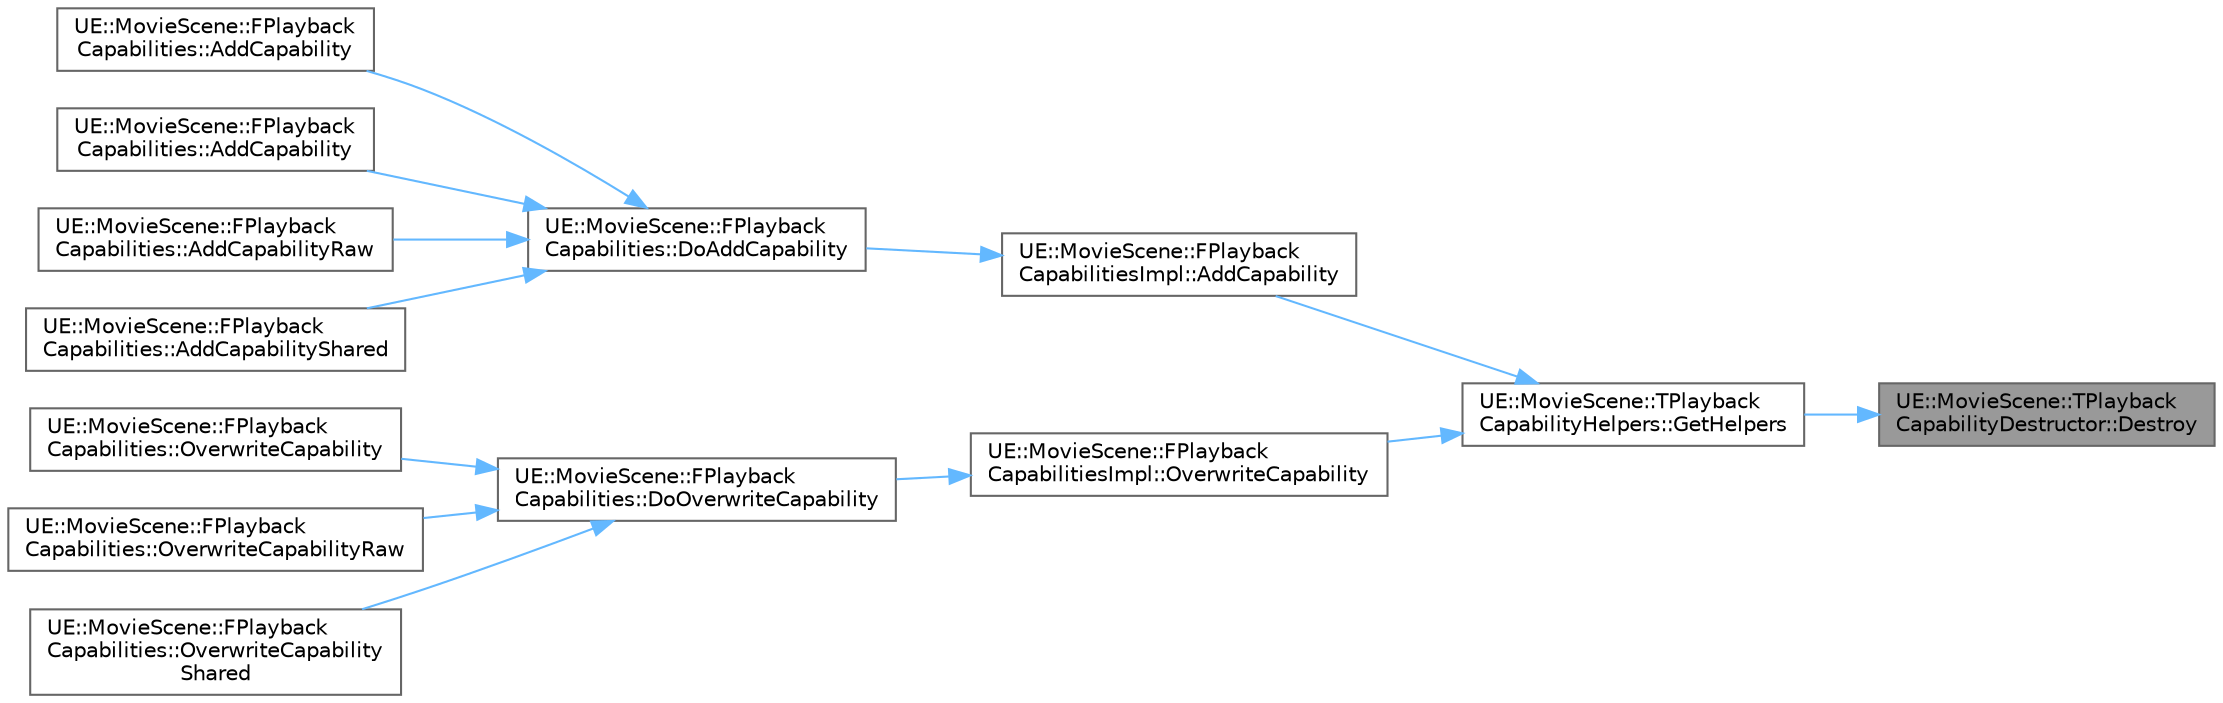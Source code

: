 digraph "UE::MovieScene::TPlaybackCapabilityDestructor::Destroy"
{
 // INTERACTIVE_SVG=YES
 // LATEX_PDF_SIZE
  bgcolor="transparent";
  edge [fontname=Helvetica,fontsize=10,labelfontname=Helvetica,labelfontsize=10];
  node [fontname=Helvetica,fontsize=10,shape=box,height=0.2,width=0.4];
  rankdir="RL";
  Node1 [id="Node000001",label="UE::MovieScene::TPlayback\lCapabilityDestructor::Destroy",height=0.2,width=0.4,color="gray40", fillcolor="grey60", style="filled", fontcolor="black",tooltip=" "];
  Node1 -> Node2 [id="edge1_Node000001_Node000002",dir="back",color="steelblue1",style="solid",tooltip=" "];
  Node2 [id="Node000002",label="UE::MovieScene::TPlayback\lCapabilityHelpers::GetHelpers",height=0.2,width=0.4,color="grey40", fillcolor="white", style="filled",URL="$d2/d5a/structUE_1_1MovieScene_1_1TPlaybackCapabilityHelpers.html#a0f3f517476e363ffb9eaf94fb3aea548",tooltip=" "];
  Node2 -> Node3 [id="edge2_Node000002_Node000003",dir="back",color="steelblue1",style="solid",tooltip=" "];
  Node3 [id="Node000003",label="UE::MovieScene::FPlayback\lCapabilitiesImpl::AddCapability",height=0.2,width=0.4,color="grey40", fillcolor="white", style="filled",URL="$d0/d99/structUE_1_1MovieScene_1_1FPlaybackCapabilitiesImpl.html#a1f3b2f7a0867f35e5af20cebe086a0bc",tooltip="Creates and stores a new capability object at the given bit."];
  Node3 -> Node4 [id="edge3_Node000003_Node000004",dir="back",color="steelblue1",style="solid",tooltip=" "];
  Node4 [id="Node000004",label="UE::MovieScene::FPlayback\lCapabilities::DoAddCapability",height=0.2,width=0.4,color="grey40", fillcolor="white", style="filled",URL="$d0/da8/structUE_1_1MovieScene_1_1FPlaybackCapabilities.html#aaac9fe260f3e1b153f7148f0eed5d12a",tooltip=" "];
  Node4 -> Node5 [id="edge4_Node000004_Node000005",dir="back",color="steelblue1",style="solid",tooltip=" "];
  Node5 [id="Node000005",label="UE::MovieScene::FPlayback\lCapabilities::AddCapability",height=0.2,width=0.4,color="grey40", fillcolor="white", style="filled",URL="$d0/da8/structUE_1_1MovieScene_1_1FPlaybackCapabilities.html#a6201f0f34f6406a3cb4c2b549e6a79b2",tooltip="Adds the specified capability to the container, using the supplied arguments to construct it."];
  Node4 -> Node6 [id="edge5_Node000004_Node000006",dir="back",color="steelblue1",style="solid",tooltip=" "];
  Node6 [id="Node000006",label="UE::MovieScene::FPlayback\lCapabilities::AddCapability",height=0.2,width=0.4,color="grey40", fillcolor="white", style="filled",URL="$d0/da8/structUE_1_1MovieScene_1_1FPlaybackCapabilities.html#a2ecf0013273fba9471f719f166de5252",tooltip="As per AsCapability, but with an explicit capability ID."];
  Node4 -> Node7 [id="edge6_Node000004_Node000007",dir="back",color="steelblue1",style="solid",tooltip=" "];
  Node7 [id="Node000007",label="UE::MovieScene::FPlayback\lCapabilities::AddCapabilityRaw",height=0.2,width=0.4,color="grey40", fillcolor="white", style="filled",URL="$d0/da8/structUE_1_1MovieScene_1_1FPlaybackCapabilities.html#ab6497f5330cb4a2643d4a6c3c61171c7",tooltip="Adds the specified capability to the container, as a simple raw pointer Ownership of the capability o..."];
  Node4 -> Node8 [id="edge7_Node000004_Node000008",dir="back",color="steelblue1",style="solid",tooltip=" "];
  Node8 [id="Node000008",label="UE::MovieScene::FPlayback\lCapabilities::AddCapabilityShared",height=0.2,width=0.4,color="grey40", fillcolor="white", style="filled",URL="$d0/da8/structUE_1_1MovieScene_1_1FPlaybackCapabilities.html#aa4ba27a0e081761f4bbab4e42649f489",tooltip="Adds the specified capability to the container, as a shared pointer Ownership of the capability objec..."];
  Node2 -> Node9 [id="edge8_Node000002_Node000009",dir="back",color="steelblue1",style="solid",tooltip=" "];
  Node9 [id="Node000009",label="UE::MovieScene::FPlayback\lCapabilitiesImpl::OverwriteCapability",height=0.2,width=0.4,color="grey40", fillcolor="white", style="filled",URL="$d0/d99/structUE_1_1MovieScene_1_1FPlaybackCapabilitiesImpl.html#a55bf3297f57e8c75b009862584455b5d",tooltip=" "];
  Node9 -> Node10 [id="edge9_Node000009_Node000010",dir="back",color="steelblue1",style="solid",tooltip=" "];
  Node10 [id="Node000010",label="UE::MovieScene::FPlayback\lCapabilities::DoOverwriteCapability",height=0.2,width=0.4,color="grey40", fillcolor="white", style="filled",URL="$d0/da8/structUE_1_1MovieScene_1_1FPlaybackCapabilities.html#aa86c516531aafded38d12658b660b5f8",tooltip=" "];
  Node10 -> Node11 [id="edge10_Node000010_Node000011",dir="back",color="steelblue1",style="solid",tooltip=" "];
  Node11 [id="Node000011",label="UE::MovieScene::FPlayback\lCapabilities::OverwriteCapability",height=0.2,width=0.4,color="grey40", fillcolor="white", style="filled",URL="$d0/da8/structUE_1_1MovieScene_1_1FPlaybackCapabilities.html#a1c2f6c3880a9c9b968a6356f782d61ec",tooltip="Overwrites an existing capability, stored inline and owned by this container."];
  Node10 -> Node12 [id="edge11_Node000010_Node000012",dir="back",color="steelblue1",style="solid",tooltip=" "];
  Node12 [id="Node000012",label="UE::MovieScene::FPlayback\lCapabilities::OverwriteCapabilityRaw",height=0.2,width=0.4,color="grey40", fillcolor="white", style="filled",URL="$d0/da8/structUE_1_1MovieScene_1_1FPlaybackCapabilities.html#a0688acb11d109ca9308362d594fd3c7a",tooltip="Overwrites an existing capability, stored as a raw pointer on the container."];
  Node10 -> Node13 [id="edge12_Node000010_Node000013",dir="back",color="steelblue1",style="solid",tooltip=" "];
  Node13 [id="Node000013",label="UE::MovieScene::FPlayback\lCapabilities::OverwriteCapability\lShared",height=0.2,width=0.4,color="grey40", fillcolor="white", style="filled",URL="$d0/da8/structUE_1_1MovieScene_1_1FPlaybackCapabilities.html#ae61b858356f96e61fe69e77e7bb2b514",tooltip="Overwrites an existing capability, stored as a shared pointer on the container."];
}
